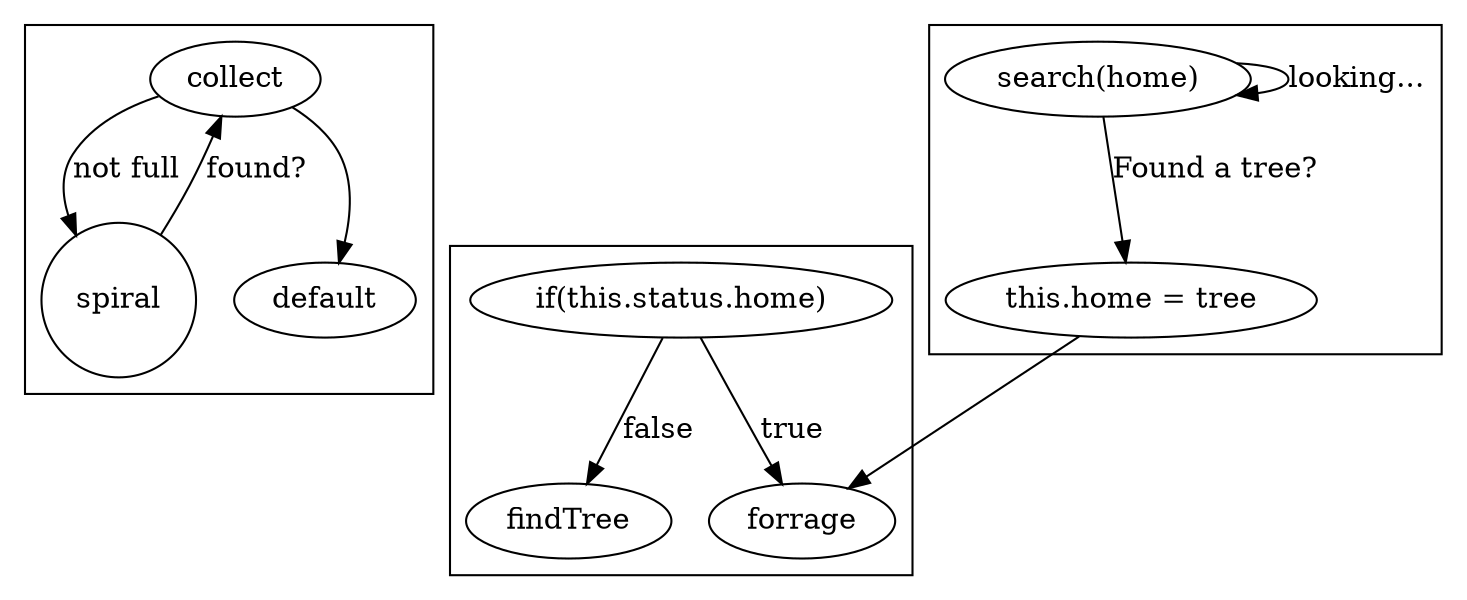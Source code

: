 digraph {

// Terminal state transition nodes
goHome[label="default", shape="ellipse"]
goForrage[label="forrage", shape="ellipse"]
goFindTree[label="findTree", shape="ellipse"]

// State clusters
subgraph clusterdefault {
	home [label="if(this.status.home)"];
	home -> goForrage [label="true"];
	home -> goFindTree [label="false"];
}

subgraph clusterfindTree {
	search [label="search(home)"]
	set [label="this.home = tree"]

	search -> search [label="looking..."]
	search -> set [label="Found a tree?"]
	set -> goForrage;
}

subgraph clusterforrage {
	spiral [shape="circle"]
	spiral -> collect [label="found?"]
	collect -> spiral [label="not full"]
	collect -> goHome [label=""]
}

}